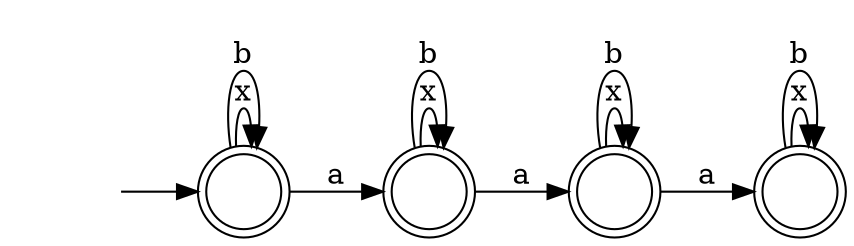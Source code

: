 digraph Automaton {
  rankdir = LR;
  0 [shape=doublecircle,label=""];
  initial [shape=plaintext,label=""];
  initial -> 0
  0 -> 1 [label="a"]
  0 -> 0 [label="x"]
  0 -> 0 [label="b"]
  1 [shape=doublecircle,label=""];
  1 -> 2 [label="a"]
  1 -> 1 [label="x"]
  1 -> 1 [label="b"]
  2 [shape=doublecircle,label=""];
  2 -> 3 [label="a"]
  2 -> 2 [label="x"]
  2 -> 2 [label="b"]
  3 [shape=doublecircle,label=""];
  3 -> 3 [label="x"]
  3 -> 3 [label="b"]
}
